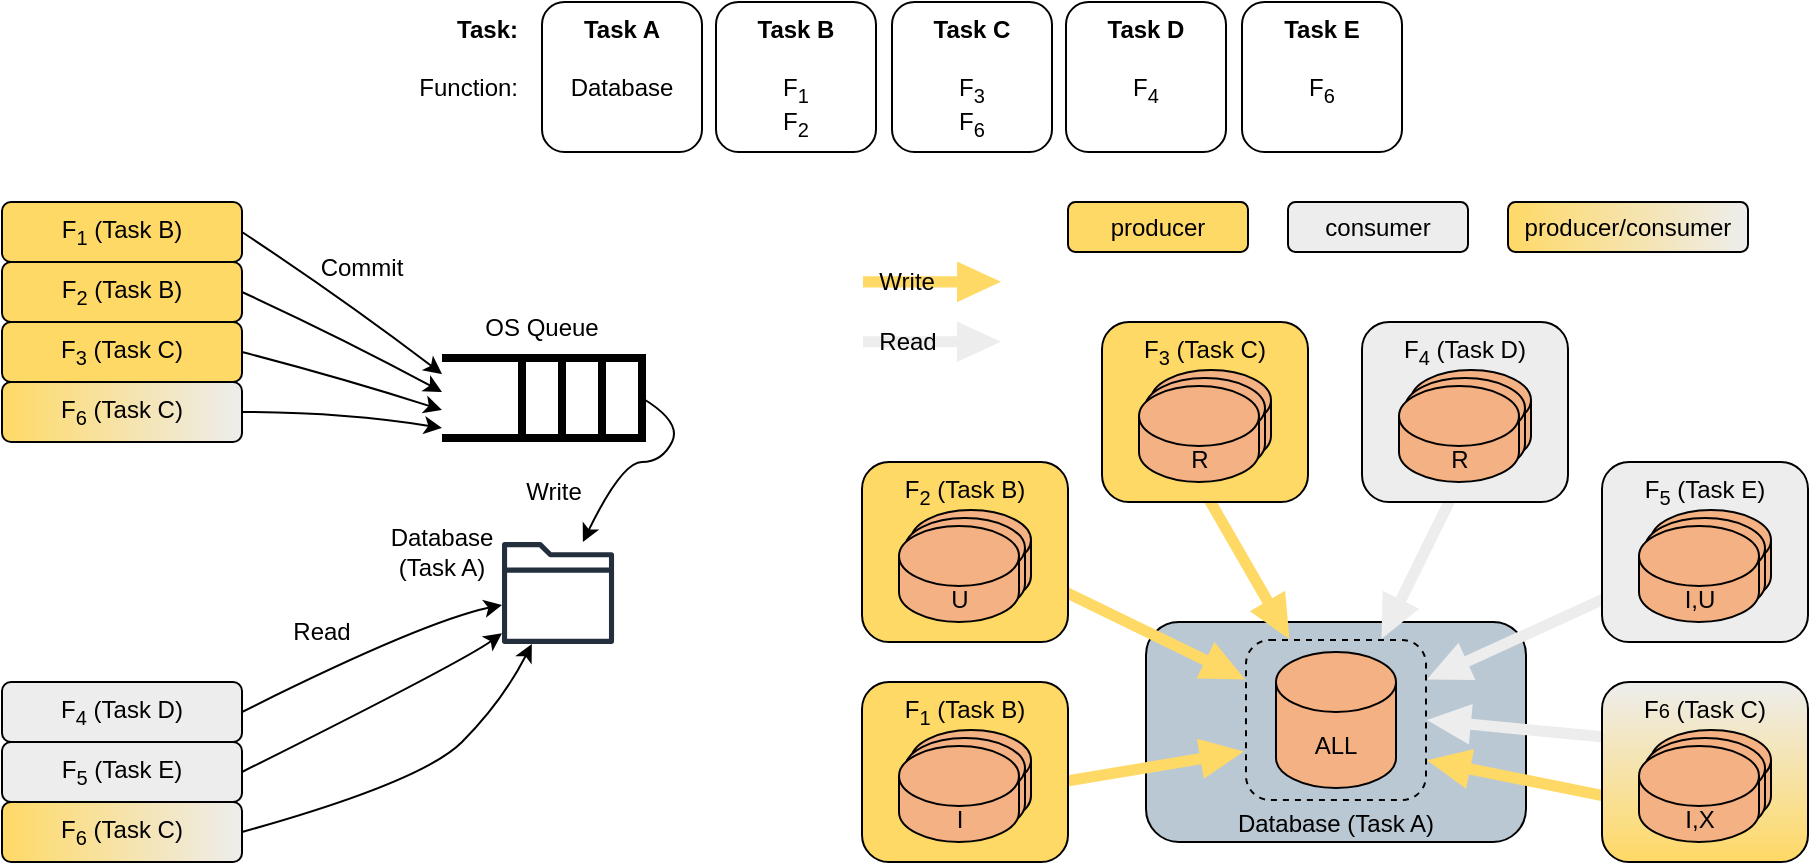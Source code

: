 <mxfile version="25.0.2">
  <diagram name="Page-1" id="qevpUwr2m4GMntoYXSei">
    <mxGraphModel dx="1195" dy="797" grid="1" gridSize="10" guides="1" tooltips="1" connect="1" arrows="1" fold="1" page="1" pageScale="1" pageWidth="827" pageHeight="1169" math="0" shadow="0">
      <root>
        <mxCell id="0" />
        <mxCell id="1" parent="0" />
        <mxCell id="4xjfuMBRvEEF80PNsOPJ-1" value="F&lt;sub&gt;1&lt;/sub&gt; (Task B)" style="rounded=1;whiteSpace=wrap;html=1;fillColor=#ffd966;" parent="1" vertex="1">
          <mxGeometry y="100" width="120" height="30" as="geometry" />
        </mxCell>
        <mxCell id="4xjfuMBRvEEF80PNsOPJ-3" value="F&lt;sub&gt;2&lt;/sub&gt; (Task B)" style="rounded=1;whiteSpace=wrap;html=1;fillColor=#ffd966;" parent="1" vertex="1">
          <mxGeometry y="130" width="120" height="30" as="geometry" />
        </mxCell>
        <mxCell id="4xjfuMBRvEEF80PNsOPJ-4" value="F&lt;sub&gt;3&lt;/sub&gt; (Task C)" style="rounded=1;whiteSpace=wrap;html=1;fillColor=#ffd966;" parent="1" vertex="1">
          <mxGeometry y="160" width="120" height="30" as="geometry" />
        </mxCell>
        <mxCell id="4xjfuMBRvEEF80PNsOPJ-5" value="F&lt;sub&gt;6&lt;/sub&gt; (Task C)" style="rounded=1;whiteSpace=wrap;html=1;fillColor=#ffd966;gradientColor=#ededed;gradientDirection=east;" parent="1" vertex="1">
          <mxGeometry y="190" width="120" height="30" as="geometry" />
        </mxCell>
        <mxCell id="4xjfuMBRvEEF80PNsOPJ-8" value="F&lt;sub&gt;4&lt;/sub&gt; (Task D)" style="rounded=1;whiteSpace=wrap;html=1;fillColor=#ededed;gradientColor=none;gradientDirection=east;" parent="1" vertex="1">
          <mxGeometry y="340" width="120" height="30" as="geometry" />
        </mxCell>
        <mxCell id="4xjfuMBRvEEF80PNsOPJ-9" value="F&lt;sub&gt;5&lt;/sub&gt; (Task E)" style="rounded=1;whiteSpace=wrap;html=1;fillColor=#ededed;gradientColor=none;gradientDirection=east;" parent="1" vertex="1">
          <mxGeometry y="370" width="120" height="30" as="geometry" />
        </mxCell>
        <mxCell id="4xjfuMBRvEEF80PNsOPJ-10" value="F&lt;sub&gt;6&lt;/sub&gt; (Task C)" style="rounded=1;whiteSpace=wrap;html=1;fillColor=#ffd966;gradientColor=#ededed;gradientDirection=east;" parent="1" vertex="1">
          <mxGeometry y="400" width="120" height="30" as="geometry" />
        </mxCell>
        <mxCell id="4xjfuMBRvEEF80PNsOPJ-20" value="" style="group;rounded=0;" parent="1" vertex="1" connectable="0">
          <mxGeometry x="220" y="178" width="100" height="40" as="geometry" />
        </mxCell>
        <mxCell id="4xjfuMBRvEEF80PNsOPJ-15" value="" style="rounded=0;whiteSpace=wrap;html=1;strokeWidth=4;" parent="4xjfuMBRvEEF80PNsOPJ-20" vertex="1">
          <mxGeometry x="40" width="20" height="40" as="geometry" />
        </mxCell>
        <mxCell id="4xjfuMBRvEEF80PNsOPJ-16" value="" style="rounded=0;whiteSpace=wrap;html=1;strokeWidth=4;" parent="4xjfuMBRvEEF80PNsOPJ-20" vertex="1">
          <mxGeometry x="60" width="20" height="40" as="geometry" />
        </mxCell>
        <mxCell id="4xjfuMBRvEEF80PNsOPJ-17" value="" style="rounded=0;whiteSpace=wrap;html=1;strokeWidth=4;" parent="4xjfuMBRvEEF80PNsOPJ-20" vertex="1">
          <mxGeometry x="80" width="20" height="40" as="geometry" />
        </mxCell>
        <mxCell id="4xjfuMBRvEEF80PNsOPJ-18" value="" style="endArrow=none;html=1;rounded=0;entryX=0;entryY=0;entryDx=0;entryDy=0;strokeWidth=4;" parent="4xjfuMBRvEEF80PNsOPJ-20" target="4xjfuMBRvEEF80PNsOPJ-15" edge="1">
          <mxGeometry width="50" height="50" relative="1" as="geometry">
            <mxPoint as="sourcePoint" />
            <mxPoint x="30" y="10" as="targetPoint" />
          </mxGeometry>
        </mxCell>
        <mxCell id="4xjfuMBRvEEF80PNsOPJ-19" value="" style="endArrow=none;html=1;rounded=0;entryX=0;entryY=1;entryDx=0;entryDy=0;strokeWidth=4;" parent="4xjfuMBRvEEF80PNsOPJ-20" target="4xjfuMBRvEEF80PNsOPJ-15" edge="1">
          <mxGeometry width="50" height="50" relative="1" as="geometry">
            <mxPoint y="40" as="sourcePoint" />
            <mxPoint x="50" y="10" as="targetPoint" />
          </mxGeometry>
        </mxCell>
        <mxCell id="4xjfuMBRvEEF80PNsOPJ-23" value="" style="sketch=0;outlineConnect=0;fontColor=#232F3E;gradientColor=none;fillColor=#232F3D;strokeColor=none;dashed=0;verticalLabelPosition=bottom;verticalAlign=top;align=center;html=1;fontSize=12;fontStyle=0;aspect=fixed;pointerEvents=1;shape=mxgraph.aws4.folder;" parent="1" vertex="1">
          <mxGeometry x="250" y="270" width="56.03" height="51" as="geometry" />
        </mxCell>
        <mxCell id="4xjfuMBRvEEF80PNsOPJ-28" value="" style="endArrow=classic;html=1;rounded=0;exitX=1;exitY=0.5;exitDx=0;exitDy=0;curved=1;" parent="1" source="4xjfuMBRvEEF80PNsOPJ-8" target="4xjfuMBRvEEF80PNsOPJ-23" edge="1">
          <mxGeometry width="50" height="50" relative="1" as="geometry">
            <mxPoint x="310" y="360" as="sourcePoint" />
            <mxPoint x="262" y="272" as="targetPoint" />
            <Array as="points">
              <mxPoint x="210" y="310" />
            </Array>
          </mxGeometry>
        </mxCell>
        <mxCell id="4xjfuMBRvEEF80PNsOPJ-29" value="" style="endArrow=classic;html=1;rounded=0;exitX=1;exitY=0.5;exitDx=0;exitDy=0;curved=1;" parent="1" source="4xjfuMBRvEEF80PNsOPJ-9" target="4xjfuMBRvEEF80PNsOPJ-23" edge="1">
          <mxGeometry width="50" height="50" relative="1" as="geometry">
            <mxPoint x="130" y="308" as="sourcePoint" />
            <mxPoint x="280" y="272" as="targetPoint" />
            <Array as="points">
              <mxPoint x="230" y="330" />
            </Array>
          </mxGeometry>
        </mxCell>
        <mxCell id="4xjfuMBRvEEF80PNsOPJ-30" value="" style="endArrow=classic;html=1;rounded=0;exitX=1;exitY=0.5;exitDx=0;exitDy=0;curved=1;" parent="1" source="4xjfuMBRvEEF80PNsOPJ-10" target="4xjfuMBRvEEF80PNsOPJ-23" edge="1">
          <mxGeometry width="50" height="50" relative="1" as="geometry">
            <mxPoint x="130" y="338" as="sourcePoint" />
            <mxPoint x="300" y="272" as="targetPoint" />
            <Array as="points">
              <mxPoint x="210" y="390" />
              <mxPoint x="250" y="350" />
            </Array>
          </mxGeometry>
        </mxCell>
        <mxCell id="4xjfuMBRvEEF80PNsOPJ-32" value="" style="endArrow=classic;html=1;rounded=0;curved=1;exitX=1;exitY=0.5;exitDx=0;exitDy=0;" parent="1" source="4xjfuMBRvEEF80PNsOPJ-17" target="4xjfuMBRvEEF80PNsOPJ-23" edge="1">
          <mxGeometry width="50" height="50" relative="1" as="geometry">
            <mxPoint x="330" y="190" as="sourcePoint" />
            <mxPoint x="410" y="190" as="targetPoint" />
            <Array as="points">
              <mxPoint x="340" y="210" />
              <mxPoint x="330" y="230" />
              <mxPoint x="310" y="230" />
            </Array>
          </mxGeometry>
        </mxCell>
        <mxCell id="4xjfuMBRvEEF80PNsOPJ-33" value="Write" style="text;html=1;align=center;verticalAlign=middle;whiteSpace=wrap;rounded=0;" parent="1" vertex="1">
          <mxGeometry x="246.03" y="230" width="60" height="30" as="geometry" />
        </mxCell>
        <mxCell id="4xjfuMBRvEEF80PNsOPJ-34" value="" style="endArrow=classic;html=1;rounded=0;exitX=1;exitY=0.5;exitDx=0;exitDy=0;curved=1;" parent="1" source="4xjfuMBRvEEF80PNsOPJ-1" edge="1">
          <mxGeometry width="50" height="50" relative="1" as="geometry">
            <mxPoint x="120" y="123" as="sourcePoint" />
            <mxPoint x="220" y="186" as="targetPoint" />
            <Array as="points">
              <mxPoint x="170" y="148" />
            </Array>
          </mxGeometry>
        </mxCell>
        <mxCell id="4xjfuMBRvEEF80PNsOPJ-40" value="" style="endArrow=classic;html=1;rounded=0;exitX=1;exitY=0.5;exitDx=0;exitDy=0;curved=1;" parent="1" source="4xjfuMBRvEEF80PNsOPJ-3" edge="1">
          <mxGeometry width="50" height="50" relative="1" as="geometry">
            <mxPoint x="120" y="153" as="sourcePoint" />
            <mxPoint x="220" y="195" as="targetPoint" />
            <Array as="points">
              <mxPoint x="170" y="168" />
            </Array>
          </mxGeometry>
        </mxCell>
        <mxCell id="4xjfuMBRvEEF80PNsOPJ-41" value="" style="endArrow=classic;html=1;rounded=0;exitX=1;exitY=0.5;exitDx=0;exitDy=0;curved=1;" parent="1" source="4xjfuMBRvEEF80PNsOPJ-4" edge="1">
          <mxGeometry width="50" height="50" relative="1" as="geometry">
            <mxPoint x="120" y="183" as="sourcePoint" />
            <mxPoint x="220" y="204" as="targetPoint" />
            <Array as="points">
              <mxPoint x="170" y="188" />
            </Array>
          </mxGeometry>
        </mxCell>
        <mxCell id="4xjfuMBRvEEF80PNsOPJ-42" value="" style="endArrow=classic;html=1;rounded=0;exitX=1;exitY=0.5;exitDx=0;exitDy=0;curved=1;" parent="1" source="4xjfuMBRvEEF80PNsOPJ-5" edge="1">
          <mxGeometry width="50" height="50" relative="1" as="geometry">
            <mxPoint x="180" y="270" as="sourcePoint" />
            <mxPoint x="220" y="213" as="targetPoint" />
            <Array as="points">
              <mxPoint x="170" y="205" />
            </Array>
          </mxGeometry>
        </mxCell>
        <mxCell id="4xjfuMBRvEEF80PNsOPJ-43" value="OS Queue" style="text;html=1;align=center;verticalAlign=middle;whiteSpace=wrap;rounded=0;" parent="1" vertex="1">
          <mxGeometry x="240" y="148" width="60" height="30" as="geometry" />
        </mxCell>
        <mxCell id="4xjfuMBRvEEF80PNsOPJ-46" value="Commit" style="text;html=1;align=center;verticalAlign=middle;whiteSpace=wrap;rounded=0;" parent="1" vertex="1">
          <mxGeometry x="150" y="118" width="60" height="30" as="geometry" />
        </mxCell>
        <mxCell id="4xjfuMBRvEEF80PNsOPJ-47" value="Database&lt;div&gt;(Task A)&lt;/div&gt;" style="text;html=1;align=center;verticalAlign=middle;whiteSpace=wrap;rounded=0;" parent="1" vertex="1">
          <mxGeometry x="190" y="260" width="60" height="30" as="geometry" />
        </mxCell>
        <mxCell id="4xjfuMBRvEEF80PNsOPJ-102" value="Read" style="text;html=1;align=center;verticalAlign=middle;whiteSpace=wrap;rounded=0;" parent="1" vertex="1">
          <mxGeometry x="130" y="300" width="60" height="30" as="geometry" />
        </mxCell>
        <mxCell id="4xjfuMBRvEEF80PNsOPJ-109" value="producer" style="rounded=1;whiteSpace=wrap;html=1;fillColor=#ffd966;" parent="1" vertex="1">
          <mxGeometry x="533" y="100" width="90" height="25" as="geometry" />
        </mxCell>
        <mxCell id="4xjfuMBRvEEF80PNsOPJ-110" value="consumer" style="rounded=1;whiteSpace=wrap;html=1;fillColor=#ededed;" parent="1" vertex="1">
          <mxGeometry x="643" y="100" width="90" height="25" as="geometry" />
        </mxCell>
        <mxCell id="4xjfuMBRvEEF80PNsOPJ-111" value="producer/consumer" style="rounded=1;whiteSpace=wrap;html=1;fillColor=#ededed;gradientColor=#ffd966;gradientDirection=west;" parent="1" vertex="1">
          <mxGeometry x="753" y="100" width="120" height="25" as="geometry" />
        </mxCell>
        <mxCell id="4xjfuMBRvEEF80PNsOPJ-119" value="" style="shape=flexArrow;endArrow=classic;html=1;rounded=0;width=5.6;endSize=7;endWidth=13.76;fillColor=#ffd966;strokeColor=none;" parent="1" edge="1">
          <mxGeometry width="50" height="50" relative="1" as="geometry">
            <mxPoint x="430" y="139.92" as="sourcePoint" />
            <mxPoint x="500" y="139.92" as="targetPoint" />
          </mxGeometry>
        </mxCell>
        <mxCell id="4xjfuMBRvEEF80PNsOPJ-120" value="&amp;nbsp; Write" style="text;html=1;align=left;verticalAlign=middle;whiteSpace=wrap;rounded=0;" parent="1" vertex="1">
          <mxGeometry x="430" y="125" width="70" height="30" as="geometry" />
        </mxCell>
        <mxCell id="4xjfuMBRvEEF80PNsOPJ-125" value="" style="shape=flexArrow;endArrow=classic;html=1;rounded=0;width=5.6;endSize=7;endWidth=13.76;fillColor=#ededed;strokeColor=none;" parent="1" edge="1">
          <mxGeometry width="50" height="50" relative="1" as="geometry">
            <mxPoint x="430" y="169.88" as="sourcePoint" />
            <mxPoint x="500" y="169.88" as="targetPoint" />
          </mxGeometry>
        </mxCell>
        <mxCell id="4xjfuMBRvEEF80PNsOPJ-126" value="&amp;nbsp; Read" style="text;html=1;align=left;verticalAlign=middle;whiteSpace=wrap;rounded=0;" parent="1" vertex="1">
          <mxGeometry x="430" y="155" width="70" height="30" as="geometry" />
        </mxCell>
        <mxCell id="4xjfuMBRvEEF80PNsOPJ-129" value="Database (Task A)" style="rounded=1;whiteSpace=wrap;html=1;fillColor=#bac8d3;strokeColor=#000000;verticalAlign=bottom;" parent="1" vertex="1">
          <mxGeometry x="572" y="310" width="190" height="110" as="geometry" />
        </mxCell>
        <mxCell id="4xjfuMBRvEEF80PNsOPJ-130" value="ALL" style="shape=cylinder3;whiteSpace=wrap;html=1;boundedLbl=1;backgroundOutline=1;size=15;fillColor=#f4b183;" parent="1" vertex="1">
          <mxGeometry x="637" y="325" width="60" height="68" as="geometry" />
        </mxCell>
        <mxCell id="4xjfuMBRvEEF80PNsOPJ-131" value="" style="rounded=1;whiteSpace=wrap;html=1;fillColor=none;dashed=1;" parent="1" vertex="1">
          <mxGeometry x="622" y="319" width="90" height="80" as="geometry" />
        </mxCell>
        <mxCell id="4xjfuMBRvEEF80PNsOPJ-133" value="" style="shape=flexArrow;endArrow=classic;html=1;rounded=0;width=5.6;endSize=7;endWidth=13.76;fillColor=#ffd966;strokeColor=none;exitX=0.947;exitY=0.535;exitDx=0;exitDy=0;entryX=0;entryY=0.25;entryDx=0;entryDy=0;exitPerimeter=0;" parent="1" source="4xjfuMBRvEEF80PNsOPJ-49" target="4xjfuMBRvEEF80PNsOPJ-131" edge="1">
          <mxGeometry width="50" height="50" relative="1" as="geometry">
            <mxPoint x="520" y="284.21" as="sourcePoint" />
            <mxPoint x="609" y="340.001" as="targetPoint" />
          </mxGeometry>
        </mxCell>
        <mxCell id="4xjfuMBRvEEF80PNsOPJ-135" value="" style="shape=flexArrow;endArrow=classic;html=1;rounded=0;width=5.6;endSize=7;endWidth=13.76;fillColor=#ededed;strokeColor=none;exitX=0.5;exitY=1;exitDx=0;exitDy=0;exitPerimeter=0;entryX=0.75;entryY=0;entryDx=0;entryDy=0;" parent="1" source="4xjfuMBRvEEF80PNsOPJ-76" target="4xjfuMBRvEEF80PNsOPJ-131" edge="1">
          <mxGeometry width="50" height="50" relative="1" as="geometry">
            <mxPoint x="653" y="290" as="sourcePoint" />
            <mxPoint x="723" y="290" as="targetPoint" />
          </mxGeometry>
        </mxCell>
        <mxCell id="4xjfuMBRvEEF80PNsOPJ-137" value="" style="shape=flexArrow;endArrow=classic;html=1;rounded=0;width=5.6;endSize=7;endWidth=13.76;fillColor=#ffd966;strokeColor=none;entryX=-0.007;entryY=0.696;entryDx=0;entryDy=0;entryPerimeter=0;exitX=0.953;exitY=0.604;exitDx=0;exitDy=0;exitPerimeter=0;" parent="1" source="4xjfuMBRvEEF80PNsOPJ-61" target="4xjfuMBRvEEF80PNsOPJ-131" edge="1">
          <mxGeometry width="50" height="50" relative="1" as="geometry">
            <mxPoint x="520" y="379.744" as="sourcePoint" />
            <mxPoint x="609.36" y="370" as="targetPoint" />
          </mxGeometry>
        </mxCell>
        <mxCell id="4xjfuMBRvEEF80PNsOPJ-56" value="" style="group" parent="1" vertex="1" connectable="0">
          <mxGeometry x="430" y="230" width="103" height="90" as="geometry" />
        </mxCell>
        <mxCell id="4xjfuMBRvEEF80PNsOPJ-54" value="F&lt;sub&gt;2&lt;/sub&gt;&amp;nbsp;(Task B)" style="rounded=1;whiteSpace=wrap;html=1;fillColor=#ffd966;verticalAlign=top;" parent="4xjfuMBRvEEF80PNsOPJ-56" vertex="1">
          <mxGeometry width="103" height="90" as="geometry" />
        </mxCell>
        <mxCell id="4xjfuMBRvEEF80PNsOPJ-55" value="" style="group" parent="4xjfuMBRvEEF80PNsOPJ-56" vertex="1" connectable="0">
          <mxGeometry x="18.5" y="24" width="66" height="56" as="geometry" />
        </mxCell>
        <mxCell id="4xjfuMBRvEEF80PNsOPJ-50" value="" style="shape=cylinder3;whiteSpace=wrap;html=1;boundedLbl=1;backgroundOutline=1;size=15;fillColor=#f4b183;" parent="4xjfuMBRvEEF80PNsOPJ-55" vertex="1">
          <mxGeometry x="6" width="60" height="48" as="geometry" />
        </mxCell>
        <mxCell id="4xjfuMBRvEEF80PNsOPJ-49" value="" style="shape=cylinder3;whiteSpace=wrap;html=1;boundedLbl=1;backgroundOutline=1;size=15;fillColor=#f4b183;" parent="4xjfuMBRvEEF80PNsOPJ-55" vertex="1">
          <mxGeometry x="3" y="4" width="60" height="48" as="geometry" />
        </mxCell>
        <mxCell id="4xjfuMBRvEEF80PNsOPJ-48" value="U" style="shape=cylinder3;whiteSpace=wrap;html=1;boundedLbl=1;backgroundOutline=1;size=15;fillColor=#f4b183;" parent="4xjfuMBRvEEF80PNsOPJ-55" vertex="1">
          <mxGeometry y="8" width="60" height="48" as="geometry" />
        </mxCell>
        <mxCell id="4xjfuMBRvEEF80PNsOPJ-58" value="" style="group" parent="1" vertex="1" connectable="0">
          <mxGeometry x="430" y="340" width="103" height="90" as="geometry" />
        </mxCell>
        <mxCell id="4xjfuMBRvEEF80PNsOPJ-59" value="F&lt;sub&gt;1&lt;/sub&gt;&amp;nbsp;(Task B)" style="rounded=1;whiteSpace=wrap;html=1;fillColor=#ffd966;verticalAlign=top;" parent="4xjfuMBRvEEF80PNsOPJ-58" vertex="1">
          <mxGeometry width="103" height="90" as="geometry" />
        </mxCell>
        <mxCell id="4xjfuMBRvEEF80PNsOPJ-60" value="" style="group" parent="4xjfuMBRvEEF80PNsOPJ-58" vertex="1" connectable="0">
          <mxGeometry x="18.5" y="24" width="66" height="56" as="geometry" />
        </mxCell>
        <mxCell id="4xjfuMBRvEEF80PNsOPJ-61" value="" style="shape=cylinder3;whiteSpace=wrap;html=1;boundedLbl=1;backgroundOutline=1;size=15;fillColor=#f4b183;" parent="4xjfuMBRvEEF80PNsOPJ-60" vertex="1">
          <mxGeometry x="6" width="60" height="48" as="geometry" />
        </mxCell>
        <mxCell id="4xjfuMBRvEEF80PNsOPJ-62" value="" style="shape=cylinder3;whiteSpace=wrap;html=1;boundedLbl=1;backgroundOutline=1;size=15;fillColor=#f4b183;" parent="4xjfuMBRvEEF80PNsOPJ-60" vertex="1">
          <mxGeometry x="3" y="4" width="60" height="48" as="geometry" />
        </mxCell>
        <mxCell id="4xjfuMBRvEEF80PNsOPJ-63" value="I" style="shape=cylinder3;whiteSpace=wrap;html=1;boundedLbl=1;backgroundOutline=1;size=15;fillColor=#f4b183;" parent="4xjfuMBRvEEF80PNsOPJ-60" vertex="1">
          <mxGeometry y="8" width="60" height="48" as="geometry" />
        </mxCell>
        <mxCell id="4xjfuMBRvEEF80PNsOPJ-139" value="" style="shape=flexArrow;endArrow=classic;html=1;rounded=0;width=5.6;endSize=7;endWidth=13.76;fillColor=#ffd966;strokeColor=none;exitX=0.5;exitY=1;exitDx=0;exitDy=0;exitPerimeter=0;" parent="1" source="4xjfuMBRvEEF80PNsOPJ-70" target="4xjfuMBRvEEF80PNsOPJ-131" edge="1">
          <mxGeometry width="50" height="50" relative="1" as="geometry">
            <mxPoint x="518" y="294" as="sourcePoint" />
            <mxPoint x="632" y="349" as="targetPoint" />
          </mxGeometry>
        </mxCell>
        <mxCell id="4xjfuMBRvEEF80PNsOPJ-65" value="" style="group" parent="1" vertex="1" connectable="0">
          <mxGeometry x="550" y="160" width="103" height="90" as="geometry" />
        </mxCell>
        <mxCell id="4xjfuMBRvEEF80PNsOPJ-66" value="F&lt;sub&gt;3&lt;/sub&gt;&amp;nbsp;(Task C)" style="rounded=1;whiteSpace=wrap;html=1;fillColor=#ffd966;verticalAlign=top;" parent="4xjfuMBRvEEF80PNsOPJ-65" vertex="1">
          <mxGeometry width="103" height="90" as="geometry" />
        </mxCell>
        <mxCell id="4xjfuMBRvEEF80PNsOPJ-67" value="" style="group" parent="4xjfuMBRvEEF80PNsOPJ-65" vertex="1" connectable="0">
          <mxGeometry x="18.5" y="24" width="66" height="56" as="geometry" />
        </mxCell>
        <mxCell id="4xjfuMBRvEEF80PNsOPJ-68" value="" style="shape=cylinder3;whiteSpace=wrap;html=1;boundedLbl=1;backgroundOutline=1;size=15;fillColor=#f4b183;" parent="4xjfuMBRvEEF80PNsOPJ-67" vertex="1">
          <mxGeometry x="6" width="60" height="48" as="geometry" />
        </mxCell>
        <mxCell id="4xjfuMBRvEEF80PNsOPJ-69" value="" style="shape=cylinder3;whiteSpace=wrap;html=1;boundedLbl=1;backgroundOutline=1;size=15;fillColor=#f4b183;" parent="4xjfuMBRvEEF80PNsOPJ-67" vertex="1">
          <mxGeometry x="3" y="4" width="60" height="48" as="geometry" />
        </mxCell>
        <mxCell id="4xjfuMBRvEEF80PNsOPJ-70" value="R" style="shape=cylinder3;whiteSpace=wrap;html=1;boundedLbl=1;backgroundOutline=1;size=15;fillColor=#f4b183;" parent="4xjfuMBRvEEF80PNsOPJ-67" vertex="1">
          <mxGeometry y="8" width="60" height="48" as="geometry" />
        </mxCell>
        <mxCell id="4xjfuMBRvEEF80PNsOPJ-71" value="" style="group" parent="1" vertex="1" connectable="0">
          <mxGeometry x="680" y="160" width="103" height="90" as="geometry" />
        </mxCell>
        <mxCell id="4xjfuMBRvEEF80PNsOPJ-72" value="F&lt;sub&gt;4&lt;/sub&gt;&amp;nbsp;(Task D)" style="rounded=1;whiteSpace=wrap;html=1;fillColor=#ededed;verticalAlign=top;" parent="4xjfuMBRvEEF80PNsOPJ-71" vertex="1">
          <mxGeometry width="103" height="90" as="geometry" />
        </mxCell>
        <mxCell id="4xjfuMBRvEEF80PNsOPJ-73" value="" style="group" parent="4xjfuMBRvEEF80PNsOPJ-71" vertex="1" connectable="0">
          <mxGeometry x="18.5" y="24" width="66" height="56" as="geometry" />
        </mxCell>
        <mxCell id="4xjfuMBRvEEF80PNsOPJ-74" value="" style="shape=cylinder3;whiteSpace=wrap;html=1;boundedLbl=1;backgroundOutline=1;size=15;fillColor=#f4b183;" parent="4xjfuMBRvEEF80PNsOPJ-73" vertex="1">
          <mxGeometry x="6" width="60" height="48" as="geometry" />
        </mxCell>
        <mxCell id="4xjfuMBRvEEF80PNsOPJ-75" value="" style="shape=cylinder3;whiteSpace=wrap;html=1;boundedLbl=1;backgroundOutline=1;size=15;fillColor=#f4b183;" parent="4xjfuMBRvEEF80PNsOPJ-73" vertex="1">
          <mxGeometry x="3" y="4" width="60" height="48" as="geometry" />
        </mxCell>
        <mxCell id="4xjfuMBRvEEF80PNsOPJ-76" value="R" style="shape=cylinder3;whiteSpace=wrap;html=1;boundedLbl=1;backgroundOutline=1;size=15;fillColor=#f4b183;" parent="4xjfuMBRvEEF80PNsOPJ-73" vertex="1">
          <mxGeometry y="8" width="60" height="48" as="geometry" />
        </mxCell>
        <mxCell id="4xjfuMBRvEEF80PNsOPJ-141" value="" style="shape=flexArrow;endArrow=classic;html=1;rounded=0;width=5.6;endSize=7;endWidth=13.76;fillColor=#ededed;strokeColor=none;exitX=0;exitY=0;exitDx=0;exitDy=28.5;exitPerimeter=0;entryX=1;entryY=0.25;entryDx=0;entryDy=0;" parent="1" source="4xjfuMBRvEEF80PNsOPJ-89" target="4xjfuMBRvEEF80PNsOPJ-131" edge="1">
          <mxGeometry width="50" height="50" relative="1" as="geometry">
            <mxPoint x="739" y="250" as="sourcePoint" />
            <mxPoint x="700" y="329" as="targetPoint" />
          </mxGeometry>
        </mxCell>
        <mxCell id="4xjfuMBRvEEF80PNsOPJ-84" value="" style="group" parent="1" vertex="1" connectable="0">
          <mxGeometry x="800" y="230" width="103" height="90" as="geometry" />
        </mxCell>
        <mxCell id="4xjfuMBRvEEF80PNsOPJ-85" value="F&lt;sub&gt;5&lt;/sub&gt;&amp;nbsp;(Task E)" style="rounded=1;whiteSpace=wrap;html=1;fillColor=#ededed;verticalAlign=top;" parent="4xjfuMBRvEEF80PNsOPJ-84" vertex="1">
          <mxGeometry width="103" height="90" as="geometry" />
        </mxCell>
        <mxCell id="4xjfuMBRvEEF80PNsOPJ-86" value="" style="group" parent="4xjfuMBRvEEF80PNsOPJ-84" vertex="1" connectable="0">
          <mxGeometry x="18.5" y="24" width="66" height="56" as="geometry" />
        </mxCell>
        <mxCell id="4xjfuMBRvEEF80PNsOPJ-87" value="" style="shape=cylinder3;whiteSpace=wrap;html=1;boundedLbl=1;backgroundOutline=1;size=15;fillColor=#f4b183;" parent="4xjfuMBRvEEF80PNsOPJ-86" vertex="1">
          <mxGeometry x="6" width="60" height="48" as="geometry" />
        </mxCell>
        <mxCell id="4xjfuMBRvEEF80PNsOPJ-88" value="" style="shape=cylinder3;whiteSpace=wrap;html=1;boundedLbl=1;backgroundOutline=1;size=15;fillColor=#f4b183;" parent="4xjfuMBRvEEF80PNsOPJ-86" vertex="1">
          <mxGeometry x="3" y="4" width="60" height="48" as="geometry" />
        </mxCell>
        <mxCell id="4xjfuMBRvEEF80PNsOPJ-89" value="I,U" style="shape=cylinder3;whiteSpace=wrap;html=1;boundedLbl=1;backgroundOutline=1;size=15;fillColor=#f4b183;" parent="4xjfuMBRvEEF80PNsOPJ-86" vertex="1">
          <mxGeometry y="8" width="60" height="48" as="geometry" />
        </mxCell>
        <mxCell id="4xjfuMBRvEEF80PNsOPJ-142" value="" style="shape=flexArrow;endArrow=classic;html=1;rounded=0;width=5.6;endSize=7;endWidth=13.76;fillColor=#ededed;strokeColor=none;exitX=0.5;exitY=0;exitDx=0;exitDy=0;exitPerimeter=0;entryX=1;entryY=0.5;entryDx=0;entryDy=0;" parent="1" source="4xjfuMBRvEEF80PNsOPJ-101" target="4xjfuMBRvEEF80PNsOPJ-131" edge="1">
          <mxGeometry width="50" height="50" relative="1" as="geometry">
            <mxPoint x="829" y="301" as="sourcePoint" />
            <mxPoint x="722" y="349" as="targetPoint" />
          </mxGeometry>
        </mxCell>
        <mxCell id="4xjfuMBRvEEF80PNsOPJ-143" value="" style="shape=flexArrow;endArrow=classic;html=1;rounded=0;width=5.6;endSize=7;endWidth=13.76;fillColor=#ffd966;strokeColor=none;exitX=0;exitY=0;exitDx=0;exitDy=28.5;exitPerimeter=0;entryX=1;entryY=0.75;entryDx=0;entryDy=0;" parent="1" source="4xjfuMBRvEEF80PNsOPJ-101" target="4xjfuMBRvEEF80PNsOPJ-131" edge="1">
          <mxGeometry width="50" height="50" relative="1" as="geometry">
            <mxPoint x="609" y="250" as="sourcePoint" />
            <mxPoint x="654" y="329" as="targetPoint" />
          </mxGeometry>
        </mxCell>
        <mxCell id="4xjfuMBRvEEF80PNsOPJ-96" value="" style="group" parent="1" vertex="1" connectable="0">
          <mxGeometry x="800" y="340" width="103" height="90" as="geometry" />
        </mxCell>
        <mxCell id="4xjfuMBRvEEF80PNsOPJ-97" value="F&lt;span style=&quot;font-size: 10px;&quot;&gt;6&lt;/span&gt;&amp;nbsp;(Task C)" style="rounded=1;whiteSpace=wrap;html=1;fillColor=#ededed;verticalAlign=top;gradientColor=#ffd966;gradientDirection=south;" parent="4xjfuMBRvEEF80PNsOPJ-96" vertex="1">
          <mxGeometry width="103" height="90" as="geometry" />
        </mxCell>
        <mxCell id="4xjfuMBRvEEF80PNsOPJ-98" value="" style="group" parent="4xjfuMBRvEEF80PNsOPJ-96" vertex="1" connectable="0">
          <mxGeometry x="18.5" y="24" width="66" height="56" as="geometry" />
        </mxCell>
        <mxCell id="4xjfuMBRvEEF80PNsOPJ-99" value="" style="shape=cylinder3;whiteSpace=wrap;html=1;boundedLbl=1;backgroundOutline=1;size=15;fillColor=#f4b183;" parent="4xjfuMBRvEEF80PNsOPJ-98" vertex="1">
          <mxGeometry x="6" width="60" height="48" as="geometry" />
        </mxCell>
        <mxCell id="4xjfuMBRvEEF80PNsOPJ-100" value="" style="shape=cylinder3;whiteSpace=wrap;html=1;boundedLbl=1;backgroundOutline=1;size=15;fillColor=#f4b183;" parent="4xjfuMBRvEEF80PNsOPJ-98" vertex="1">
          <mxGeometry x="3" y="4" width="60" height="48" as="geometry" />
        </mxCell>
        <mxCell id="4xjfuMBRvEEF80PNsOPJ-101" value="I,X" style="shape=cylinder3;whiteSpace=wrap;html=1;boundedLbl=1;backgroundOutline=1;size=15;fillColor=#f4b183;" parent="4xjfuMBRvEEF80PNsOPJ-98" vertex="1">
          <mxGeometry y="8" width="60" height="48" as="geometry" />
        </mxCell>
        <mxCell id="HLL5nvUQlTXiBcFQ9KTk-1" value="&lt;b&gt;Task A&lt;/b&gt;&lt;div&gt;&lt;br&gt;&lt;/div&gt;&lt;div&gt;Database&lt;br&gt;&lt;/div&gt;&lt;div&gt;&lt;br&gt;&lt;/div&gt;" style="rounded=1;whiteSpace=wrap;html=1;verticalAlign=top;" vertex="1" parent="1">
          <mxGeometry x="270" width="80" height="75" as="geometry" />
        </mxCell>
        <mxCell id="HLL5nvUQlTXiBcFQ9KTk-2" value="&lt;b&gt;Task B&lt;/b&gt;&lt;div&gt;&lt;br&gt;&lt;/div&gt;&lt;div&gt;F&lt;sub&gt;1&lt;/sub&gt;&lt;/div&gt;&lt;div&gt;F&lt;sub&gt;2&lt;/sub&gt;&lt;/div&gt;" style="rounded=1;whiteSpace=wrap;html=1;verticalAlign=top;" vertex="1" parent="1">
          <mxGeometry x="357" width="80" height="75" as="geometry" />
        </mxCell>
        <mxCell id="HLL5nvUQlTXiBcFQ9KTk-3" value="&lt;b&gt;Task C&lt;/b&gt;&lt;div&gt;&lt;br&gt;&lt;/div&gt;&lt;div&gt;F&lt;sub&gt;3&lt;/sub&gt;&lt;/div&gt;&lt;div&gt;F&lt;sub&gt;6&lt;/sub&gt;&lt;br&gt;&lt;/div&gt;" style="rounded=1;whiteSpace=wrap;html=1;verticalAlign=top;" vertex="1" parent="1">
          <mxGeometry x="445" width="80" height="75" as="geometry" />
        </mxCell>
        <mxCell id="HLL5nvUQlTXiBcFQ9KTk-4" value="&lt;b&gt;Task D&lt;/b&gt;&lt;div&gt;&lt;br&gt;&lt;/div&gt;&lt;div&gt;F&lt;sub&gt;4&lt;/sub&gt;&lt;br&gt;&lt;/div&gt;&lt;div&gt;&lt;sub&gt;&lt;br&gt;&lt;/sub&gt;&lt;/div&gt;" style="rounded=1;whiteSpace=wrap;html=1;verticalAlign=top;" vertex="1" parent="1">
          <mxGeometry x="532" width="80" height="75" as="geometry" />
        </mxCell>
        <mxCell id="HLL5nvUQlTXiBcFQ9KTk-5" value="&lt;b&gt;Task E&lt;/b&gt;&lt;div&gt;&lt;br&gt;&lt;/div&gt;&lt;div&gt;F&lt;sub&gt;6&lt;/sub&gt;&lt;br&gt;&lt;/div&gt;&lt;div&gt;&lt;br&gt;&lt;/div&gt;" style="rounded=1;whiteSpace=wrap;html=1;verticalAlign=top;" vertex="1" parent="1">
          <mxGeometry x="620" width="80" height="75" as="geometry" />
        </mxCell>
        <mxCell id="HLL5nvUQlTXiBcFQ9KTk-7" value="&lt;b&gt;Task:&lt;/b&gt;&lt;div&gt;&lt;br&gt;&lt;/div&gt;&lt;div&gt;Function:&lt;br&gt;&lt;/div&gt;&lt;div&gt;&lt;br&gt;&lt;/div&gt;" style="rounded=1;whiteSpace=wrap;html=1;verticalAlign=top;strokeWidth=1;strokeColor=none;fillColor=none;align=right;" vertex="1" parent="1">
          <mxGeometry x="200" width="60" height="75" as="geometry" />
        </mxCell>
      </root>
    </mxGraphModel>
  </diagram>
</mxfile>
